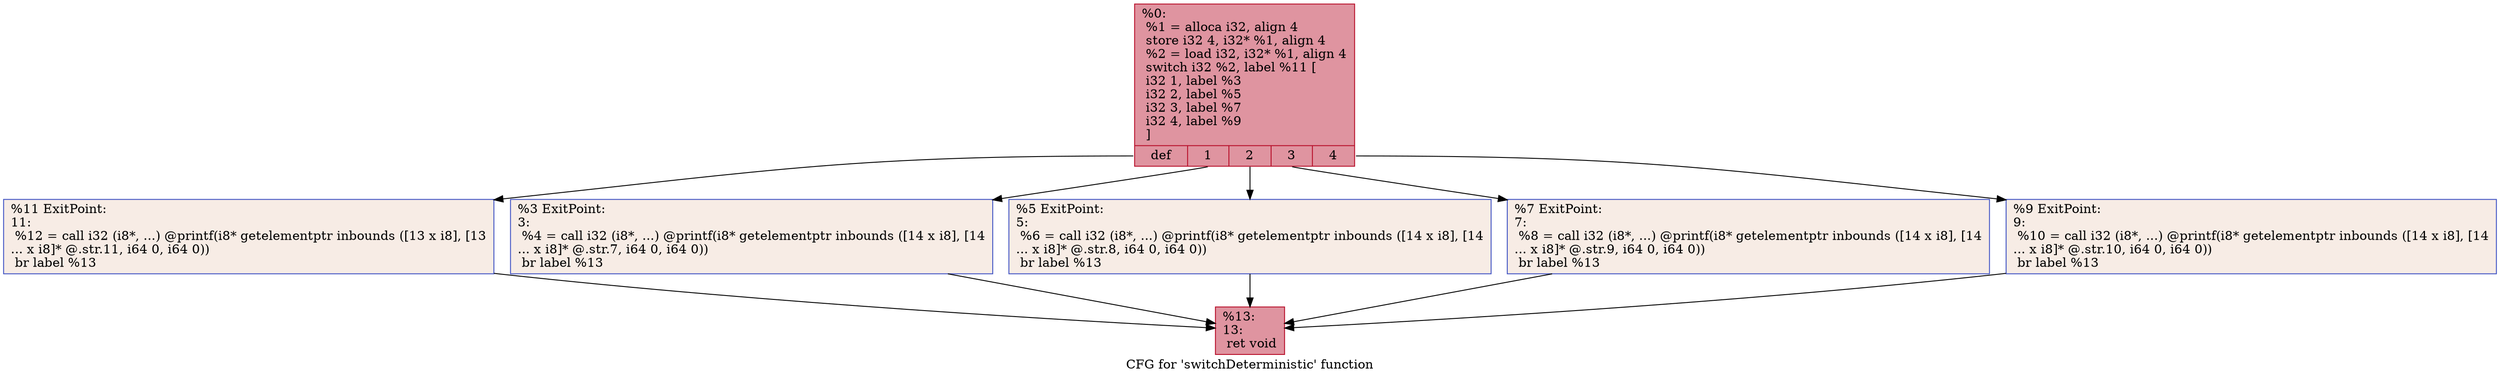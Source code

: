digraph "CFG for 'switchDeterministic' function" {
	label="CFG for 'switchDeterministic' function";

	Node0x5638be056c40 [shape=record,color="#b70d28ff", style=filled, fillcolor="#b70d2870",label="{%0:\l  %1 = alloca i32, align 4\l  store i32 4, i32* %1, align 4\l  %2 = load i32, i32* %1, align 4\l  switch i32 %2, label %11 [\l    i32 1, label %3\l    i32 2, label %5\l    i32 3, label %7\l    i32 4, label %9\l  ]\l|{<s0>def|<s1>1|<s2>2|<s3>3|<s4>4}}"];
	Node0x5638be056c40:s0 -> Node0x5638be056e50;
	Node0x5638be056c40:s1 -> Node0x5638be056ea0;
	Node0x5638be056c40:s2 -> Node0x5638be056f20;
	Node0x5638be056c40:s3 -> Node0x5638be056fe0;
	Node0x5638be056c40:s4 -> Node0x5638be057070;
	Node0x5638be056ea0 [shape=record,color="#3d50c3ff", style=filled, fillcolor="#ecd3c570",label="{%3 ExitPoint:\l3:                                                \l  %4 = call i32 (i8*, ...) @printf(i8* getelementptr inbounds ([14 x i8], [14\l... x i8]* @.str.7, i64 0, i64 0))\l  br label %13\l}"];
	Node0x5638be056ea0 -> Node0x5638be057370;
	Node0x5638be056f20 [shape=record,color="#3d50c3ff", style=filled, fillcolor="#ecd3c570",label="{%5 ExitPoint:\l5:                                                \l  %6 = call i32 (i8*, ...) @printf(i8* getelementptr inbounds ([14 x i8], [14\l... x i8]* @.str.8, i64 0, i64 0))\l  br label %13\l}"];
	Node0x5638be056f20 -> Node0x5638be057370;
	Node0x5638be056fe0 [shape=record,color="#3d50c3ff", style=filled, fillcolor="#ecd3c570",label="{%7 ExitPoint:\l7:                                                \l  %8 = call i32 (i8*, ...) @printf(i8* getelementptr inbounds ([14 x i8], [14\l... x i8]* @.str.9, i64 0, i64 0))\l  br label %13\l}"];
	Node0x5638be056fe0 -> Node0x5638be057370;
	Node0x5638be057070 [shape=record,color="#3d50c3ff", style=filled, fillcolor="#ecd3c570",label="{%9 ExitPoint:\l9:                                                \l  %10 = call i32 (i8*, ...) @printf(i8* getelementptr inbounds ([14 x i8], [14\l... x i8]* @.str.10, i64 0, i64 0))\l  br label %13\l}"];
	Node0x5638be057070 -> Node0x5638be057370;
	Node0x5638be056e50 [shape=record,color="#3d50c3ff", style=filled, fillcolor="#ecd3c570",label="{%11 ExitPoint:\l11:                                               \l  %12 = call i32 (i8*, ...) @printf(i8* getelementptr inbounds ([13 x i8], [13\l... x i8]* @.str.11, i64 0, i64 0))\l  br label %13\l}"];
	Node0x5638be056e50 -> Node0x5638be057370;
	Node0x5638be057370 [shape=record,color="#b70d28ff", style=filled, fillcolor="#b70d2870",label="{%13:\l13:                                               \l  ret void\l}"];
}
